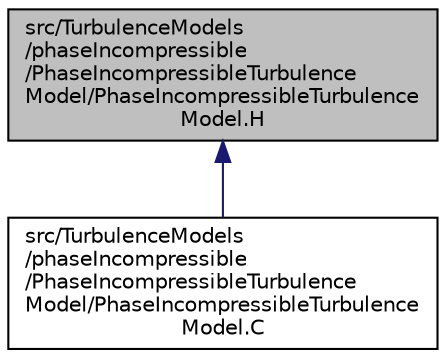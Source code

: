 digraph "src/TurbulenceModels/phaseIncompressible/PhaseIncompressibleTurbulenceModel/PhaseIncompressibleTurbulenceModel.H"
{
  bgcolor="transparent";
  edge [fontname="Helvetica",fontsize="10",labelfontname="Helvetica",labelfontsize="10"];
  node [fontname="Helvetica",fontsize="10",shape=record];
  Node1 [label="src/TurbulenceModels\l/phaseIncompressible\l/PhaseIncompressibleTurbulence\lModel/PhaseIncompressibleTurbulence\lModel.H",height=0.2,width=0.4,color="black", fillcolor="grey75", style="filled" fontcolor="black"];
  Node1 -> Node2 [dir="back",color="midnightblue",fontsize="10",style="solid",fontname="Helvetica"];
  Node2 [label="src/TurbulenceModels\l/phaseIncompressible\l/PhaseIncompressibleTurbulence\lModel/PhaseIncompressibleTurbulence\lModel.C",height=0.2,width=0.4,color="black",URL="$PhaseIncompressibleTurbulenceModel_8C.html"];
}
